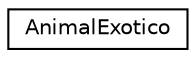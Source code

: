 digraph "Graphical Class Hierarchy"
{
  edge [fontname="Helvetica",fontsize="10",labelfontname="Helvetica",labelfontsize="10"];
  node [fontname="Helvetica",fontsize="10",shape=record];
  rankdir="LR";
  Node0 [label="AnimalExotico",height=0.2,width=0.4,color="black", fillcolor="white", style="filled",URL="$class_animal_exotico.html"];
}
